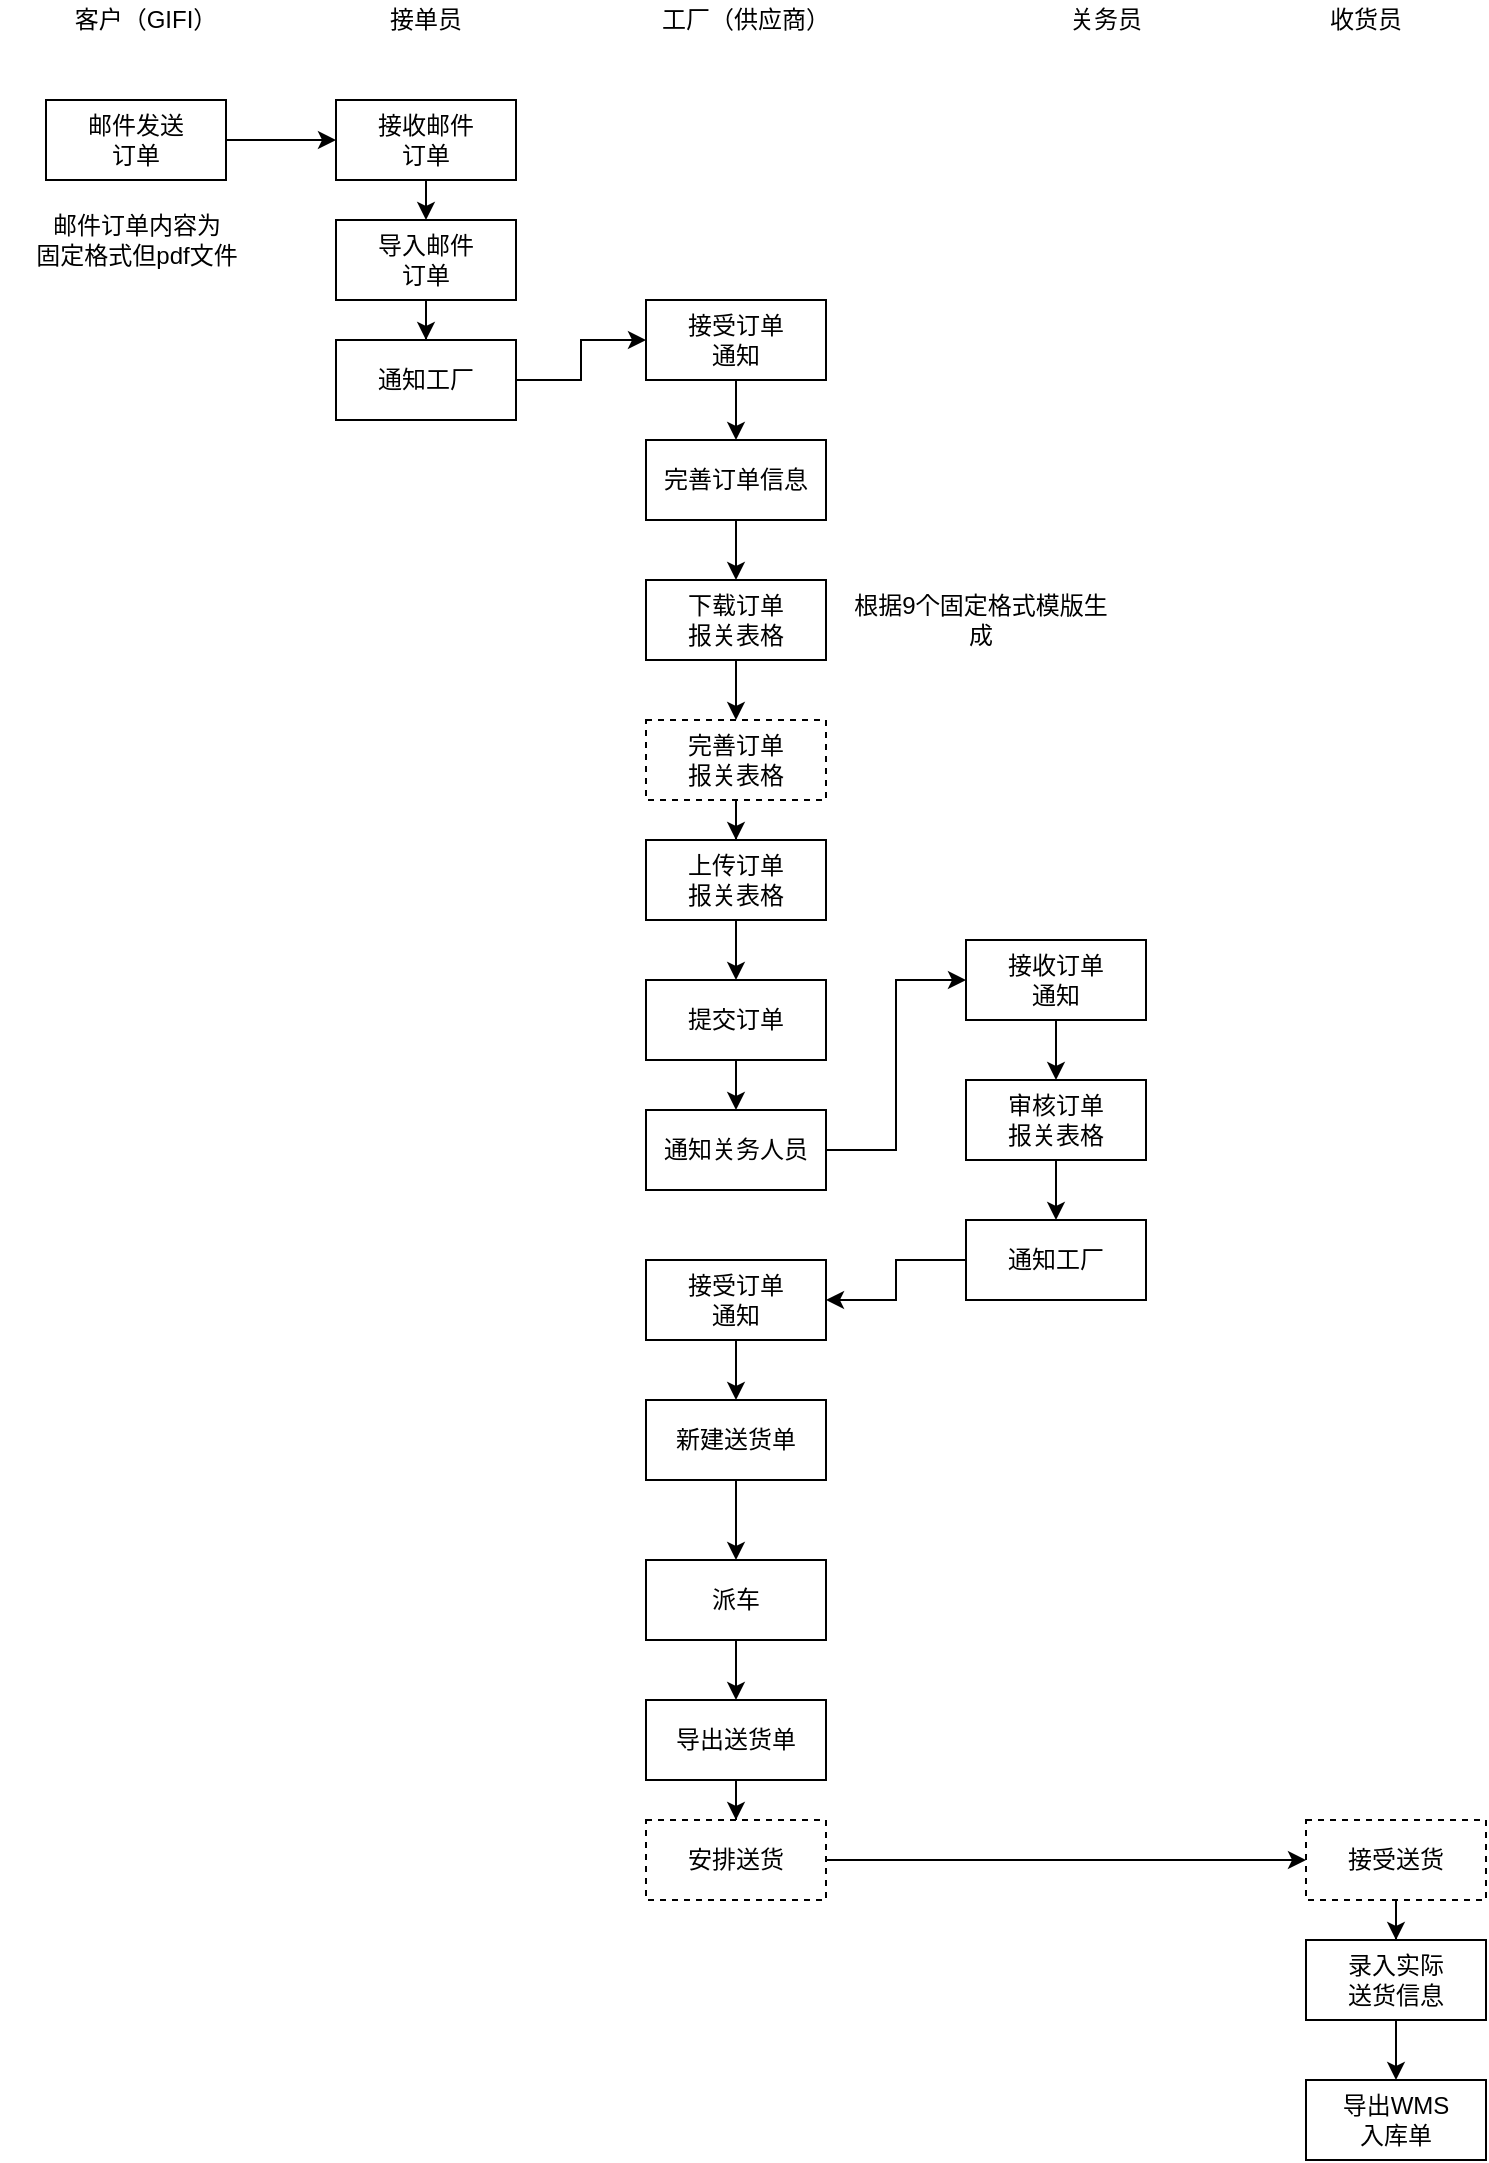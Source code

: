 <mxfile version="14.6.11" type="github" pages="2">
  <diagram id="r_dpZRQQ6k5GukbJklo0" name="业务流程图">
    <mxGraphModel dx="1179" dy="601" grid="1" gridSize="10" guides="1" tooltips="1" connect="1" arrows="1" fold="1" page="1" pageScale="1" pageWidth="827" pageHeight="1169" math="0" shadow="0">
      <root>
        <mxCell id="0" />
        <mxCell id="1" parent="0" />
        <mxCell id="ywe2W4ERjsgmAIUgEcNF-4" value="客户（GIFI）" style="text;html=1;strokeColor=none;fillColor=none;align=center;verticalAlign=middle;whiteSpace=wrap;rounded=0;" vertex="1" parent="1">
          <mxGeometry x="40" y="30" width="100" height="20" as="geometry" />
        </mxCell>
        <mxCell id="ywe2W4ERjsgmAIUgEcNF-5" value="接单员" style="text;html=1;strokeColor=none;fillColor=none;align=center;verticalAlign=middle;whiteSpace=wrap;rounded=0;" vertex="1" parent="1">
          <mxGeometry x="180" y="30" width="100" height="20" as="geometry" />
        </mxCell>
        <mxCell id="ywe2W4ERjsgmAIUgEcNF-6" value="工厂（供应商）" style="text;html=1;strokeColor=none;fillColor=none;align=center;verticalAlign=middle;whiteSpace=wrap;rounded=0;" vertex="1" parent="1">
          <mxGeometry x="340" y="30" width="100" height="20" as="geometry" />
        </mxCell>
        <mxCell id="ywe2W4ERjsgmAIUgEcNF-7" value="关务员" style="text;html=1;strokeColor=none;fillColor=none;align=center;verticalAlign=middle;whiteSpace=wrap;rounded=0;" vertex="1" parent="1">
          <mxGeometry x="520" y="30" width="100" height="20" as="geometry" />
        </mxCell>
        <mxCell id="ywe2W4ERjsgmAIUgEcNF-37" value="" style="edgeStyle=orthogonalEdgeStyle;rounded=0;orthogonalLoop=1;jettySize=auto;html=1;" edge="1" parent="1" source="ywe2W4ERjsgmAIUgEcNF-8" target="ywe2W4ERjsgmAIUgEcNF-9">
          <mxGeometry relative="1" as="geometry" />
        </mxCell>
        <mxCell id="ywe2W4ERjsgmAIUgEcNF-8" value="邮件发送&lt;br&gt;订单" style="rounded=0;whiteSpace=wrap;html=1;" vertex="1" parent="1">
          <mxGeometry x="40" y="80" width="90" height="40" as="geometry" />
        </mxCell>
        <mxCell id="ywe2W4ERjsgmAIUgEcNF-40" value="" style="edgeStyle=orthogonalEdgeStyle;rounded=0;orthogonalLoop=1;jettySize=auto;html=1;" edge="1" parent="1" source="ywe2W4ERjsgmAIUgEcNF-9">
          <mxGeometry relative="1" as="geometry">
            <mxPoint x="230" y="140" as="targetPoint" />
          </mxGeometry>
        </mxCell>
        <mxCell id="ywe2W4ERjsgmAIUgEcNF-9" value="接收邮件&lt;br&gt;订单" style="rounded=0;whiteSpace=wrap;html=1;" vertex="1" parent="1">
          <mxGeometry x="185" y="80" width="90" height="40" as="geometry" />
        </mxCell>
        <mxCell id="ywe2W4ERjsgmAIUgEcNF-42" style="edgeStyle=orthogonalEdgeStyle;rounded=0;orthogonalLoop=1;jettySize=auto;html=1;entryX=0.5;entryY=0;entryDx=0;entryDy=0;" edge="1" parent="1" source="ywe2W4ERjsgmAIUgEcNF-10" target="ywe2W4ERjsgmAIUgEcNF-17">
          <mxGeometry relative="1" as="geometry" />
        </mxCell>
        <mxCell id="ywe2W4ERjsgmAIUgEcNF-10" value="导入邮件&lt;br&gt;订单" style="rounded=0;whiteSpace=wrap;html=1;" vertex="1" parent="1">
          <mxGeometry x="185" y="140" width="90" height="40" as="geometry" />
        </mxCell>
        <mxCell id="ywe2W4ERjsgmAIUgEcNF-45" value="" style="edgeStyle=orthogonalEdgeStyle;rounded=0;orthogonalLoop=1;jettySize=auto;html=1;entryX=0.5;entryY=0;entryDx=0;entryDy=0;" edge="1" parent="1" source="ywe2W4ERjsgmAIUgEcNF-14" target="ywe2W4ERjsgmAIUgEcNF-15">
          <mxGeometry relative="1" as="geometry" />
        </mxCell>
        <mxCell id="ywe2W4ERjsgmAIUgEcNF-14" value="完善订单信息" style="rounded=0;whiteSpace=wrap;html=1;" vertex="1" parent="1">
          <mxGeometry x="340" y="250" width="90" height="40" as="geometry" />
        </mxCell>
        <mxCell id="ywe2W4ERjsgmAIUgEcNF-46" style="edgeStyle=orthogonalEdgeStyle;rounded=0;orthogonalLoop=1;jettySize=auto;html=1;entryX=0.5;entryY=0;entryDx=0;entryDy=0;" edge="1" parent="1" source="ywe2W4ERjsgmAIUgEcNF-15" target="ywe2W4ERjsgmAIUgEcNF-16">
          <mxGeometry relative="1" as="geometry" />
        </mxCell>
        <mxCell id="ywe2W4ERjsgmAIUgEcNF-15" value="下载订单&lt;br&gt;报关表格" style="rounded=0;whiteSpace=wrap;html=1;" vertex="1" parent="1">
          <mxGeometry x="340" y="320" width="90" height="40" as="geometry" />
        </mxCell>
        <mxCell id="ywe2W4ERjsgmAIUgEcNF-47" style="edgeStyle=orthogonalEdgeStyle;rounded=0;orthogonalLoop=1;jettySize=auto;html=1;entryX=0.5;entryY=0;entryDx=0;entryDy=0;" edge="1" parent="1" source="ywe2W4ERjsgmAIUgEcNF-16" target="ywe2W4ERjsgmAIUgEcNF-19">
          <mxGeometry relative="1" as="geometry" />
        </mxCell>
        <mxCell id="ywe2W4ERjsgmAIUgEcNF-16" value="完善订单&lt;br&gt;报关表格" style="rounded=0;whiteSpace=wrap;html=1;dashed=1;" vertex="1" parent="1">
          <mxGeometry x="340" y="390" width="90" height="40" as="geometry" />
        </mxCell>
        <mxCell id="ywe2W4ERjsgmAIUgEcNF-43" style="edgeStyle=orthogonalEdgeStyle;rounded=0;orthogonalLoop=1;jettySize=auto;html=1;entryX=0;entryY=0.5;entryDx=0;entryDy=0;" edge="1" parent="1" source="ywe2W4ERjsgmAIUgEcNF-17" target="ywe2W4ERjsgmAIUgEcNF-18">
          <mxGeometry relative="1" as="geometry" />
        </mxCell>
        <mxCell id="ywe2W4ERjsgmAIUgEcNF-17" value="通知工厂" style="rounded=0;whiteSpace=wrap;html=1;" vertex="1" parent="1">
          <mxGeometry x="185" y="200" width="90" height="40" as="geometry" />
        </mxCell>
        <mxCell id="ywe2W4ERjsgmAIUgEcNF-44" value="" style="edgeStyle=orthogonalEdgeStyle;rounded=0;orthogonalLoop=1;jettySize=auto;html=1;" edge="1" parent="1" source="ywe2W4ERjsgmAIUgEcNF-18">
          <mxGeometry relative="1" as="geometry">
            <mxPoint x="385" y="250" as="targetPoint" />
          </mxGeometry>
        </mxCell>
        <mxCell id="ywe2W4ERjsgmAIUgEcNF-18" value="接受订单&lt;br&gt;通知" style="rounded=0;whiteSpace=wrap;html=1;" vertex="1" parent="1">
          <mxGeometry x="340" y="180" width="90" height="40" as="geometry" />
        </mxCell>
        <mxCell id="ywe2W4ERjsgmAIUgEcNF-48" style="edgeStyle=orthogonalEdgeStyle;rounded=0;orthogonalLoop=1;jettySize=auto;html=1;entryX=0.5;entryY=0;entryDx=0;entryDy=0;" edge="1" parent="1" source="ywe2W4ERjsgmAIUgEcNF-19" target="ywe2W4ERjsgmAIUgEcNF-20">
          <mxGeometry relative="1" as="geometry" />
        </mxCell>
        <mxCell id="ywe2W4ERjsgmAIUgEcNF-19" value="上传订单&lt;br&gt;报关表格" style="rounded=0;whiteSpace=wrap;html=1;" vertex="1" parent="1">
          <mxGeometry x="340" y="450" width="90" height="40" as="geometry" />
        </mxCell>
        <mxCell id="ywe2W4ERjsgmAIUgEcNF-49" value="" style="edgeStyle=orthogonalEdgeStyle;rounded=0;orthogonalLoop=1;jettySize=auto;html=1;" edge="1" parent="1" source="ywe2W4ERjsgmAIUgEcNF-20" target="ywe2W4ERjsgmAIUgEcNF-21">
          <mxGeometry relative="1" as="geometry" />
        </mxCell>
        <mxCell id="ywe2W4ERjsgmAIUgEcNF-20" value="提交订单" style="rounded=0;whiteSpace=wrap;html=1;" vertex="1" parent="1">
          <mxGeometry x="340" y="520" width="90" height="40" as="geometry" />
        </mxCell>
        <mxCell id="ywe2W4ERjsgmAIUgEcNF-50" style="edgeStyle=orthogonalEdgeStyle;rounded=0;orthogonalLoop=1;jettySize=auto;html=1;entryX=0;entryY=0.5;entryDx=0;entryDy=0;" edge="1" parent="1" source="ywe2W4ERjsgmAIUgEcNF-21" target="ywe2W4ERjsgmAIUgEcNF-22">
          <mxGeometry relative="1" as="geometry" />
        </mxCell>
        <mxCell id="ywe2W4ERjsgmAIUgEcNF-21" value="通知关务人员" style="rounded=0;whiteSpace=wrap;html=1;" vertex="1" parent="1">
          <mxGeometry x="340" y="585" width="90" height="40" as="geometry" />
        </mxCell>
        <mxCell id="ywe2W4ERjsgmAIUgEcNF-51" style="edgeStyle=orthogonalEdgeStyle;rounded=0;orthogonalLoop=1;jettySize=auto;html=1;" edge="1" parent="1" source="ywe2W4ERjsgmAIUgEcNF-22">
          <mxGeometry relative="1" as="geometry">
            <mxPoint x="545" y="570" as="targetPoint" />
          </mxGeometry>
        </mxCell>
        <mxCell id="ywe2W4ERjsgmAIUgEcNF-22" value="接收订单&lt;br&gt;通知" style="rounded=0;whiteSpace=wrap;html=1;" vertex="1" parent="1">
          <mxGeometry x="500" y="500" width="90" height="40" as="geometry" />
        </mxCell>
        <mxCell id="ywe2W4ERjsgmAIUgEcNF-52" style="edgeStyle=orthogonalEdgeStyle;rounded=0;orthogonalLoop=1;jettySize=auto;html=1;entryX=0.5;entryY=0;entryDx=0;entryDy=0;" edge="1" parent="1" source="ywe2W4ERjsgmAIUgEcNF-24" target="ywe2W4ERjsgmAIUgEcNF-25">
          <mxGeometry relative="1" as="geometry" />
        </mxCell>
        <mxCell id="ywe2W4ERjsgmAIUgEcNF-24" value="审核订单&lt;br&gt;报关表格" style="rounded=0;whiteSpace=wrap;html=1;" vertex="1" parent="1">
          <mxGeometry x="500" y="570" width="90" height="40" as="geometry" />
        </mxCell>
        <mxCell id="ywe2W4ERjsgmAIUgEcNF-53" style="edgeStyle=orthogonalEdgeStyle;rounded=0;orthogonalLoop=1;jettySize=auto;html=1;entryX=1;entryY=0.5;entryDx=0;entryDy=0;" edge="1" parent="1" source="ywe2W4ERjsgmAIUgEcNF-25" target="ywe2W4ERjsgmAIUgEcNF-26">
          <mxGeometry relative="1" as="geometry">
            <mxPoint x="440" y="680" as="targetPoint" />
          </mxGeometry>
        </mxCell>
        <mxCell id="ywe2W4ERjsgmAIUgEcNF-25" value="通知工厂" style="rounded=0;whiteSpace=wrap;html=1;" vertex="1" parent="1">
          <mxGeometry x="500" y="640" width="90" height="40" as="geometry" />
        </mxCell>
        <mxCell id="ywe2W4ERjsgmAIUgEcNF-54" value="" style="edgeStyle=orthogonalEdgeStyle;rounded=0;orthogonalLoop=1;jettySize=auto;html=1;entryX=0.5;entryY=0;entryDx=0;entryDy=0;" edge="1" parent="1" source="ywe2W4ERjsgmAIUgEcNF-26" target="ywe2W4ERjsgmAIUgEcNF-27">
          <mxGeometry relative="1" as="geometry" />
        </mxCell>
        <mxCell id="ywe2W4ERjsgmAIUgEcNF-26" value="接受订单&lt;br&gt;通知" style="rounded=0;whiteSpace=wrap;html=1;" vertex="1" parent="1">
          <mxGeometry x="340" y="660" width="90" height="40" as="geometry" />
        </mxCell>
        <mxCell id="ywe2W4ERjsgmAIUgEcNF-55" style="edgeStyle=orthogonalEdgeStyle;rounded=0;orthogonalLoop=1;jettySize=auto;html=1;entryX=0.5;entryY=0;entryDx=0;entryDy=0;" edge="1" parent="1" source="ywe2W4ERjsgmAIUgEcNF-27" target="ywe2W4ERjsgmAIUgEcNF-28">
          <mxGeometry relative="1" as="geometry" />
        </mxCell>
        <mxCell id="ywe2W4ERjsgmAIUgEcNF-27" value="新建送货单" style="rounded=0;whiteSpace=wrap;html=1;" vertex="1" parent="1">
          <mxGeometry x="340" y="730" width="90" height="40" as="geometry" />
        </mxCell>
        <mxCell id="ywe2W4ERjsgmAIUgEcNF-56" style="edgeStyle=orthogonalEdgeStyle;rounded=0;orthogonalLoop=1;jettySize=auto;html=1;entryX=0.5;entryY=0;entryDx=0;entryDy=0;" edge="1" parent="1" source="ywe2W4ERjsgmAIUgEcNF-28" target="ywe2W4ERjsgmAIUgEcNF-29">
          <mxGeometry relative="1" as="geometry" />
        </mxCell>
        <mxCell id="ywe2W4ERjsgmAIUgEcNF-28" value="派车" style="rounded=0;whiteSpace=wrap;html=1;" vertex="1" parent="1">
          <mxGeometry x="340" y="810" width="90" height="40" as="geometry" />
        </mxCell>
        <mxCell id="ywe2W4ERjsgmAIUgEcNF-57" style="edgeStyle=orthogonalEdgeStyle;rounded=0;orthogonalLoop=1;jettySize=auto;html=1;entryX=0.5;entryY=0;entryDx=0;entryDy=0;" edge="1" parent="1" source="ywe2W4ERjsgmAIUgEcNF-29" target="ywe2W4ERjsgmAIUgEcNF-32">
          <mxGeometry relative="1" as="geometry" />
        </mxCell>
        <mxCell id="ywe2W4ERjsgmAIUgEcNF-29" value="导出送货单" style="rounded=0;whiteSpace=wrap;html=1;" vertex="1" parent="1">
          <mxGeometry x="340" y="880" width="90" height="40" as="geometry" />
        </mxCell>
        <mxCell id="ywe2W4ERjsgmAIUgEcNF-31" value="收货员" style="text;html=1;strokeColor=none;fillColor=none;align=center;verticalAlign=middle;whiteSpace=wrap;rounded=0;" vertex="1" parent="1">
          <mxGeometry x="650" y="30" width="100" height="20" as="geometry" />
        </mxCell>
        <mxCell id="ywe2W4ERjsgmAIUgEcNF-58" style="edgeStyle=orthogonalEdgeStyle;rounded=0;orthogonalLoop=1;jettySize=auto;html=1;entryX=0;entryY=0.5;entryDx=0;entryDy=0;" edge="1" parent="1" source="ywe2W4ERjsgmAIUgEcNF-32" target="ywe2W4ERjsgmAIUgEcNF-33">
          <mxGeometry relative="1" as="geometry" />
        </mxCell>
        <mxCell id="ywe2W4ERjsgmAIUgEcNF-32" value="安排送货" style="rounded=0;whiteSpace=wrap;html=1;dashed=1;" vertex="1" parent="1">
          <mxGeometry x="340" y="940" width="90" height="40" as="geometry" />
        </mxCell>
        <mxCell id="ywe2W4ERjsgmAIUgEcNF-59" value="" style="edgeStyle=orthogonalEdgeStyle;rounded=0;orthogonalLoop=1;jettySize=auto;html=1;entryX=0.5;entryY=0;entryDx=0;entryDy=0;" edge="1" parent="1" source="ywe2W4ERjsgmAIUgEcNF-33" target="ywe2W4ERjsgmAIUgEcNF-35">
          <mxGeometry relative="1" as="geometry" />
        </mxCell>
        <mxCell id="ywe2W4ERjsgmAIUgEcNF-33" value="接受送货" style="rounded=0;whiteSpace=wrap;html=1;dashed=1;" vertex="1" parent="1">
          <mxGeometry x="670" y="940" width="90" height="40" as="geometry" />
        </mxCell>
        <mxCell id="ywe2W4ERjsgmAIUgEcNF-60" style="edgeStyle=orthogonalEdgeStyle;rounded=0;orthogonalLoop=1;jettySize=auto;html=1;entryX=0.5;entryY=0;entryDx=0;entryDy=0;" edge="1" parent="1" source="ywe2W4ERjsgmAIUgEcNF-35" target="ywe2W4ERjsgmAIUgEcNF-36">
          <mxGeometry relative="1" as="geometry" />
        </mxCell>
        <mxCell id="ywe2W4ERjsgmAIUgEcNF-35" value="录入实际&lt;br&gt;送货信息" style="rounded=0;whiteSpace=wrap;html=1;" vertex="1" parent="1">
          <mxGeometry x="670" y="1000" width="90" height="40" as="geometry" />
        </mxCell>
        <mxCell id="ywe2W4ERjsgmAIUgEcNF-36" value="导出WMS&lt;br&gt;入库单" style="rounded=0;whiteSpace=wrap;html=1;" vertex="1" parent="1">
          <mxGeometry x="670" y="1070" width="90" height="40" as="geometry" />
        </mxCell>
        <mxCell id="KTrfuTUIH0DIWkwMkSl8-2" value="邮件订单内容为&lt;br&gt;固定格式但pdf文件" style="text;html=1;strokeColor=none;fillColor=none;align=center;verticalAlign=middle;whiteSpace=wrap;rounded=0;" vertex="1" parent="1">
          <mxGeometry x="17.5" y="140" width="135" height="20" as="geometry" />
        </mxCell>
        <mxCell id="KTrfuTUIH0DIWkwMkSl8-4" value="根据9个固定格式模版生成" style="text;html=1;strokeColor=none;fillColor=none;align=center;verticalAlign=middle;whiteSpace=wrap;rounded=0;" vertex="1" parent="1">
          <mxGeometry x="440" y="330" width="135" height="20" as="geometry" />
        </mxCell>
      </root>
    </mxGraphModel>
  </diagram>
  <diagram id="j0jk890tXHY0PpcCtY2N" name="系统上下文">
    <mxGraphModel dx="1179" dy="601" grid="1" gridSize="10" guides="1" tooltips="1" connect="1" arrows="1" fold="1" page="1" pageScale="1" pageWidth="827" pageHeight="1169" math="0" shadow="0">
      <root>
        <mxCell id="GLUvTiBQzX47aJW1uTeo-0" />
        <mxCell id="GLUvTiBQzX47aJW1uTeo-1" parent="GLUvTiBQzX47aJW1uTeo-0" />
      </root>
    </mxGraphModel>
  </diagram>
</mxfile>
